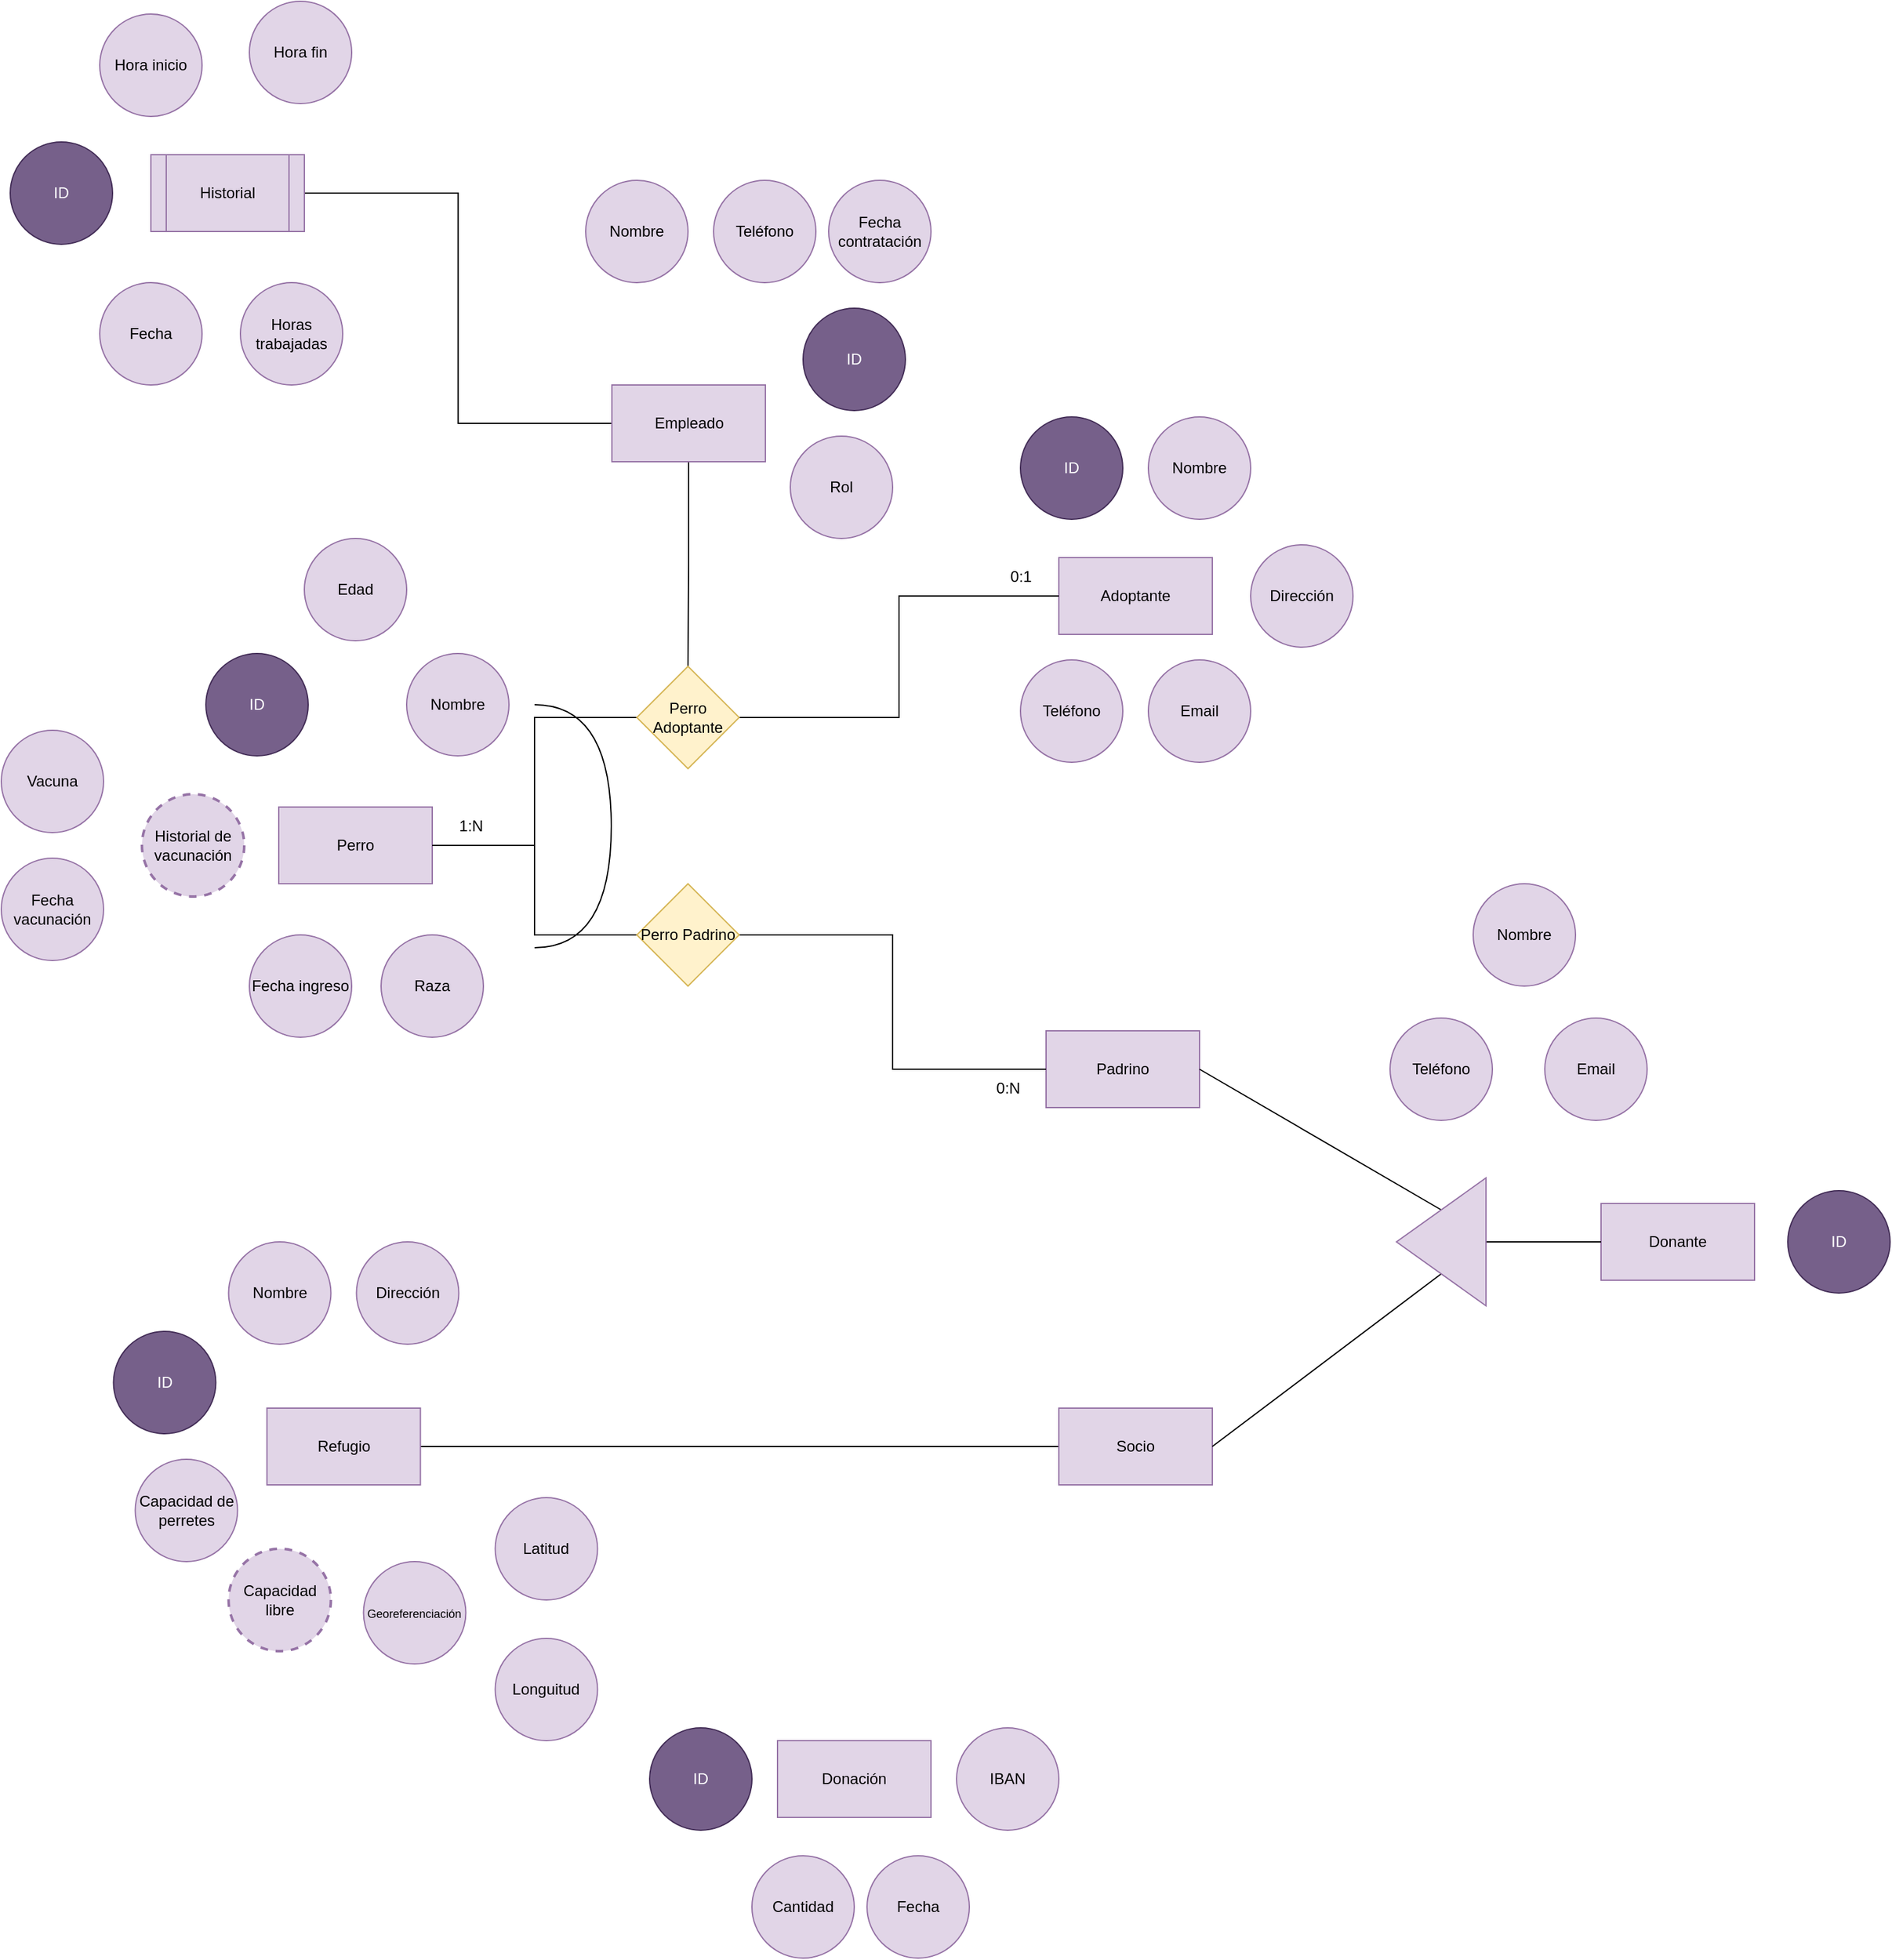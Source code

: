 <mxfile version="24.8.3">
  <diagram name="Página-1" id="VQzYdQzcV9R4RK3oKas_">
    <mxGraphModel dx="2534" dy="2270" grid="1" gridSize="10" guides="1" tooltips="1" connect="1" arrows="1" fold="1" page="1" pageScale="1" pageWidth="827" pageHeight="1169" math="0" shadow="0">
      <root>
        <mxCell id="0" />
        <mxCell id="1" parent="0" />
        <mxCell id="qNfKe5TjE2fFTxoLFytH-12" style="edgeStyle=orthogonalEdgeStyle;rounded=0;orthogonalLoop=1;jettySize=auto;html=1;exitX=1;exitY=0.5;exitDx=0;exitDy=0;entryX=0;entryY=0.5;entryDx=0;entryDy=0;endArrow=none;endFill=0;" edge="1" parent="1" source="Iw8bfR4sa_wHzvGIG2jI-1" target="qNfKe5TjE2fFTxoLFytH-2">
          <mxGeometry relative="1" as="geometry" />
        </mxCell>
        <mxCell id="Iw8bfR4sa_wHzvGIG2jI-1" value="Refugio" style="rounded=0;whiteSpace=wrap;html=1;fillColor=#e1d5e7;strokeColor=#9673a6;" parent="1" vertex="1">
          <mxGeometry x="-609.25" y="730" width="120" height="60" as="geometry" />
        </mxCell>
        <mxCell id="Iw8bfR4sa_wHzvGIG2jI-2" value="Nombre" style="ellipse;whiteSpace=wrap;html=1;aspect=fixed;fillColor=#e1d5e7;strokeColor=#9673a6;" parent="1" vertex="1">
          <mxGeometry x="-639.25" y="600" width="80" height="80" as="geometry" />
        </mxCell>
        <mxCell id="Iw8bfR4sa_wHzvGIG2jI-3" value="ID" style="ellipse;whiteSpace=wrap;html=1;aspect=fixed;fillColor=#76608a;strokeColor=#432D57;fontColor=#ffffff;" parent="1" vertex="1">
          <mxGeometry x="-729.25" y="670" width="80" height="80" as="geometry" />
        </mxCell>
        <mxCell id="Iw8bfR4sa_wHzvGIG2jI-4" value="Dirección" style="ellipse;whiteSpace=wrap;html=1;aspect=fixed;fillColor=#e1d5e7;strokeColor=#9673a6;" parent="1" vertex="1">
          <mxGeometry x="-539.25" y="600" width="80" height="80" as="geometry" />
        </mxCell>
        <mxCell id="Iw8bfR4sa_wHzvGIG2jI-5" value="&lt;font style=&quot;font-size: 9px;&quot;&gt;Georeferenciación&lt;/font&gt;" style="ellipse;whiteSpace=wrap;html=1;aspect=fixed;fillColor=#e1d5e7;strokeColor=#9673a6;" parent="1" vertex="1">
          <mxGeometry x="-533.75" y="850" width="80" height="80" as="geometry" />
        </mxCell>
        <mxCell id="Iw8bfR4sa_wHzvGIG2jI-7" value="Latitud" style="ellipse;whiteSpace=wrap;html=1;aspect=fixed;fillColor=#e1d5e7;strokeColor=#9673a6;" parent="1" vertex="1">
          <mxGeometry x="-430.75" y="800" width="80" height="80" as="geometry" />
        </mxCell>
        <mxCell id="Iw8bfR4sa_wHzvGIG2jI-8" value="Longuitud" style="ellipse;whiteSpace=wrap;html=1;aspect=fixed;fillColor=#e1d5e7;strokeColor=#9673a6;" parent="1" vertex="1">
          <mxGeometry x="-430.75" y="910" width="80" height="80" as="geometry" />
        </mxCell>
        <mxCell id="Iw8bfR4sa_wHzvGIG2jI-9" value="Capacidad de perretes" style="ellipse;whiteSpace=wrap;html=1;aspect=fixed;fillColor=#e1d5e7;strokeColor=#9673a6;" parent="1" vertex="1">
          <mxGeometry x="-712.25" y="770" width="80" height="80" as="geometry" />
        </mxCell>
        <mxCell id="Iw8bfR4sa_wHzvGIG2jI-11" value="Capacidad libre" style="ellipse;whiteSpace=wrap;html=1;aspect=fixed;fillColor=#e1d5e7;strokeColor=#9673a6;dashed=1;strokeWidth=2;" parent="1" vertex="1">
          <mxGeometry x="-639.25" y="840" width="80" height="80" as="geometry" />
        </mxCell>
        <mxCell id="Iw8bfR4sa_wHzvGIG2jI-66" style="edgeStyle=orthogonalEdgeStyle;rounded=0;orthogonalLoop=1;jettySize=auto;html=1;exitX=1;exitY=0.5;exitDx=0;exitDy=0;endArrow=none;endFill=0;" parent="1" source="Iw8bfR4sa_wHzvGIG2jI-12" target="Iw8bfR4sa_wHzvGIG2jI-65" edge="1">
          <mxGeometry relative="1" as="geometry" />
        </mxCell>
        <mxCell id="Iw8bfR4sa_wHzvGIG2jI-12" value="Perro" style="rounded=0;whiteSpace=wrap;html=1;fillColor=#e1d5e7;strokeColor=#9673a6;" parent="1" vertex="1">
          <mxGeometry x="-600" y="260" width="120" height="60" as="geometry" />
        </mxCell>
        <mxCell id="Iw8bfR4sa_wHzvGIG2jI-13" value="ID" style="ellipse;whiteSpace=wrap;html=1;aspect=fixed;fillColor=#76608a;strokeColor=#432D57;fontColor=#ffffff;" parent="1" vertex="1">
          <mxGeometry x="-657" y="140" width="80" height="80" as="geometry" />
        </mxCell>
        <mxCell id="Iw8bfR4sa_wHzvGIG2jI-14" value="Nombre" style="ellipse;whiteSpace=wrap;html=1;aspect=fixed;fillColor=#e1d5e7;strokeColor=#9673a6;" parent="1" vertex="1">
          <mxGeometry x="-500" y="140" width="80" height="80" as="geometry" />
        </mxCell>
        <mxCell id="Iw8bfR4sa_wHzvGIG2jI-15" value="Edad" style="ellipse;whiteSpace=wrap;html=1;aspect=fixed;fillColor=#e1d5e7;strokeColor=#9673a6;" parent="1" vertex="1">
          <mxGeometry x="-580" y="50" width="80" height="80" as="geometry" />
        </mxCell>
        <mxCell id="Iw8bfR4sa_wHzvGIG2jI-16" value="Raza" style="ellipse;whiteSpace=wrap;html=1;aspect=fixed;fillColor=#e1d5e7;strokeColor=#9673a6;" parent="1" vertex="1">
          <mxGeometry x="-520" y="360" width="80" height="80" as="geometry" />
        </mxCell>
        <mxCell id="Iw8bfR4sa_wHzvGIG2jI-17" value="Fecha ingreso" style="ellipse;whiteSpace=wrap;html=1;aspect=fixed;fillColor=#e1d5e7;strokeColor=#9673a6;" parent="1" vertex="1">
          <mxGeometry x="-623" y="360" width="80" height="80" as="geometry" />
        </mxCell>
        <mxCell id="Iw8bfR4sa_wHzvGIG2jI-20" value="Historial de vacunación" style="ellipse;whiteSpace=wrap;html=1;aspect=fixed;fillColor=#e1d5e7;strokeColor=#9673a6;dashed=1;strokeWidth=2;" parent="1" vertex="1">
          <mxGeometry x="-707" y="250" width="80" height="80" as="geometry" />
        </mxCell>
        <mxCell id="Iw8bfR4sa_wHzvGIG2jI-21" value="Fecha vacunación" style="ellipse;whiteSpace=wrap;html=1;aspect=fixed;fillColor=#e1d5e7;strokeColor=#9673a6;" parent="1" vertex="1">
          <mxGeometry x="-817" y="300" width="80" height="80" as="geometry" />
        </mxCell>
        <mxCell id="Iw8bfR4sa_wHzvGIG2jI-22" value="Vacuna" style="ellipse;whiteSpace=wrap;html=1;aspect=fixed;fillColor=#e1d5e7;strokeColor=#9673a6;" parent="1" vertex="1">
          <mxGeometry x="-817" y="200" width="80" height="80" as="geometry" />
        </mxCell>
        <mxCell id="Iw8bfR4sa_wHzvGIG2jI-29" value="Adoptante" style="rounded=0;whiteSpace=wrap;html=1;fillColor=#e1d5e7;strokeColor=#9673a6;" parent="1" vertex="1">
          <mxGeometry x="10" y="65" width="120" height="60" as="geometry" />
        </mxCell>
        <mxCell id="Iw8bfR4sa_wHzvGIG2jI-30" value="ID" style="ellipse;whiteSpace=wrap;html=1;aspect=fixed;fillColor=#76608a;strokeColor=#432D57;fontColor=#ffffff;" parent="1" vertex="1">
          <mxGeometry x="-20" y="-45" width="80" height="80" as="geometry" />
        </mxCell>
        <mxCell id="Iw8bfR4sa_wHzvGIG2jI-31" value="Nombre" style="ellipse;whiteSpace=wrap;html=1;aspect=fixed;fillColor=#e1d5e7;strokeColor=#9673a6;" parent="1" vertex="1">
          <mxGeometry x="80" y="-45" width="80" height="80" as="geometry" />
        </mxCell>
        <mxCell id="Iw8bfR4sa_wHzvGIG2jI-32" value="Dirección" style="ellipse;whiteSpace=wrap;html=1;aspect=fixed;fillColor=#e1d5e7;strokeColor=#9673a6;" parent="1" vertex="1">
          <mxGeometry x="160" y="55" width="80" height="80" as="geometry" />
        </mxCell>
        <mxCell id="Iw8bfR4sa_wHzvGIG2jI-33" value="Teléfono" style="ellipse;whiteSpace=wrap;html=1;aspect=fixed;fillColor=#e1d5e7;strokeColor=#9673a6;strokeWidth=1;" parent="1" vertex="1">
          <mxGeometry x="-20" y="145" width="80" height="80" as="geometry" />
        </mxCell>
        <mxCell id="Iw8bfR4sa_wHzvGIG2jI-34" value="Email" style="ellipse;whiteSpace=wrap;html=1;aspect=fixed;fillColor=#e1d5e7;strokeColor=#9673a6;strokeWidth=1;" parent="1" vertex="1">
          <mxGeometry x="80" y="145" width="80" height="80" as="geometry" />
        </mxCell>
        <mxCell id="qNfKe5TjE2fFTxoLFytH-1" style="edgeStyle=orthogonalEdgeStyle;rounded=0;orthogonalLoop=1;jettySize=auto;html=1;exitX=0.5;exitY=1;exitDx=0;exitDy=0;endArrow=none;endFill=0;" edge="1" parent="1" source="Iw8bfR4sa_wHzvGIG2jI-36" target="Iw8bfR4sa_wHzvGIG2jI-64">
          <mxGeometry relative="1" as="geometry" />
        </mxCell>
        <mxCell id="qNfKe5TjE2fFTxoLFytH-13" style="edgeStyle=orthogonalEdgeStyle;rounded=0;orthogonalLoop=1;jettySize=auto;html=1;exitX=0;exitY=0.5;exitDx=0;exitDy=0;entryX=1;entryY=0.5;entryDx=0;entryDy=0;endArrow=none;endFill=0;" edge="1" parent="1" source="Iw8bfR4sa_wHzvGIG2jI-36" target="Iw8bfR4sa_wHzvGIG2jI-85">
          <mxGeometry relative="1" as="geometry" />
        </mxCell>
        <mxCell id="Iw8bfR4sa_wHzvGIG2jI-36" value="Empleado" style="rounded=0;whiteSpace=wrap;html=1;fillColor=#e1d5e7;strokeColor=#9673a6;" parent="1" vertex="1">
          <mxGeometry x="-339.5" y="-70" width="120" height="60" as="geometry" />
        </mxCell>
        <mxCell id="Iw8bfR4sa_wHzvGIG2jI-39" value="Nombre" style="ellipse;whiteSpace=wrap;html=1;aspect=fixed;fillColor=#e1d5e7;strokeColor=#9673a6;" parent="1" vertex="1">
          <mxGeometry x="-360" y="-230" width="80" height="80" as="geometry" />
        </mxCell>
        <mxCell id="Iw8bfR4sa_wHzvGIG2jI-40" value="ID" style="ellipse;whiteSpace=wrap;html=1;aspect=fixed;fillColor=#76608a;strokeColor=#432D57;fontColor=#ffffff;" parent="1" vertex="1">
          <mxGeometry x="-190" y="-130" width="80" height="80" as="geometry" />
        </mxCell>
        <mxCell id="Iw8bfR4sa_wHzvGIG2jI-41" value="Rol" style="ellipse;whiteSpace=wrap;html=1;aspect=fixed;fillColor=#e1d5e7;strokeColor=#9673a6;" parent="1" vertex="1">
          <mxGeometry x="-200" y="-30" width="80" height="80" as="geometry" />
        </mxCell>
        <mxCell id="Iw8bfR4sa_wHzvGIG2jI-42" value="Fecha contratación" style="ellipse;whiteSpace=wrap;html=1;aspect=fixed;fillColor=#e1d5e7;strokeColor=#9673a6;" parent="1" vertex="1">
          <mxGeometry x="-170" y="-230" width="80" height="80" as="geometry" />
        </mxCell>
        <mxCell id="Iw8bfR4sa_wHzvGIG2jI-49" value="Padrino" style="rounded=0;whiteSpace=wrap;html=1;fillColor=#e1d5e7;strokeColor=#9673a6;" parent="1" vertex="1">
          <mxGeometry y="435" width="120" height="60" as="geometry" />
        </mxCell>
        <mxCell id="Iw8bfR4sa_wHzvGIG2jI-50" value="ID" style="ellipse;whiteSpace=wrap;html=1;aspect=fixed;fillColor=#76608a;strokeColor=#432D57;fontColor=#ffffff;" parent="1" vertex="1">
          <mxGeometry x="580" y="560" width="80" height="80" as="geometry" />
        </mxCell>
        <mxCell id="Iw8bfR4sa_wHzvGIG2jI-51" value="Nombre" style="ellipse;whiteSpace=wrap;html=1;aspect=fixed;fillColor=#e1d5e7;strokeColor=#9673a6;" parent="1" vertex="1">
          <mxGeometry x="334" y="320" width="80" height="80" as="geometry" />
        </mxCell>
        <mxCell id="Iw8bfR4sa_wHzvGIG2jI-58" value="Donación" style="rounded=0;whiteSpace=wrap;html=1;fillColor=#e1d5e7;strokeColor=#9673a6;" parent="1" vertex="1">
          <mxGeometry x="-210" y="990" width="120" height="60" as="geometry" />
        </mxCell>
        <mxCell id="Iw8bfR4sa_wHzvGIG2jI-60" value="ID" style="ellipse;whiteSpace=wrap;html=1;aspect=fixed;fillColor=#76608a;strokeColor=#432D57;fontColor=#ffffff;" parent="1" vertex="1">
          <mxGeometry x="-310" y="980" width="80" height="80" as="geometry" />
        </mxCell>
        <mxCell id="Iw8bfR4sa_wHzvGIG2jI-61" value="Cantidad" style="ellipse;whiteSpace=wrap;html=1;aspect=fixed;fillColor=#e1d5e7;strokeColor=#9673a6;strokeWidth=1;" parent="1" vertex="1">
          <mxGeometry x="-230" y="1080" width="80" height="80" as="geometry" />
        </mxCell>
        <mxCell id="Iw8bfR4sa_wHzvGIG2jI-62" value="Fecha" style="ellipse;whiteSpace=wrap;html=1;aspect=fixed;fillColor=#e1d5e7;strokeColor=#9673a6;" parent="1" vertex="1">
          <mxGeometry x="-140" y="1080" width="80" height="80" as="geometry" />
        </mxCell>
        <mxCell id="Iw8bfR4sa_wHzvGIG2jI-63" value="IBAN" style="ellipse;whiteSpace=wrap;html=1;aspect=fixed;fillColor=#e1d5e7;strokeColor=#9673a6;" parent="1" vertex="1">
          <mxGeometry x="-70" y="980" width="80" height="80" as="geometry" />
        </mxCell>
        <mxCell id="Iw8bfR4sa_wHzvGIG2jI-67" style="edgeStyle=orthogonalEdgeStyle;rounded=0;orthogonalLoop=1;jettySize=auto;html=1;exitX=1;exitY=0.5;exitDx=0;exitDy=0;entryX=0;entryY=0.5;entryDx=0;entryDy=0;endArrow=none;endFill=0;" parent="1" source="Iw8bfR4sa_wHzvGIG2jI-64" target="Iw8bfR4sa_wHzvGIG2jI-29" edge="1">
          <mxGeometry relative="1" as="geometry">
            <mxPoint x="-174" y="190" as="sourcePoint" />
          </mxGeometry>
        </mxCell>
        <mxCell id="Iw8bfR4sa_wHzvGIG2jI-68" style="edgeStyle=orthogonalEdgeStyle;rounded=0;orthogonalLoop=1;jettySize=auto;html=1;exitX=0;exitY=0.5;exitDx=0;exitDy=0;entryX=1;entryY=0.5;entryDx=0;entryDy=0;endArrow=none;endFill=0;" parent="1" source="Iw8bfR4sa_wHzvGIG2jI-64" target="Iw8bfR4sa_wHzvGIG2jI-12" edge="1">
          <mxGeometry relative="1" as="geometry" />
        </mxCell>
        <mxCell id="Iw8bfR4sa_wHzvGIG2jI-64" value="Perro Adoptante" style="rhombus;whiteSpace=wrap;html=1;fillColor=#fff2cc;strokeColor=#d6b656;" parent="1" vertex="1">
          <mxGeometry x="-320" y="150" width="80" height="80" as="geometry" />
        </mxCell>
        <mxCell id="Iw8bfR4sa_wHzvGIG2jI-73" style="edgeStyle=orthogonalEdgeStyle;rounded=0;orthogonalLoop=1;jettySize=auto;html=1;exitX=1;exitY=0.5;exitDx=0;exitDy=0;entryX=0;entryY=0.5;entryDx=0;entryDy=0;endArrow=none;endFill=0;" parent="1" source="Iw8bfR4sa_wHzvGIG2jI-65" target="Iw8bfR4sa_wHzvGIG2jI-49" edge="1">
          <mxGeometry relative="1" as="geometry">
            <mxPoint x="-174" y="360" as="sourcePoint" />
          </mxGeometry>
        </mxCell>
        <mxCell id="Iw8bfR4sa_wHzvGIG2jI-65" value="Perro Padrino" style="rhombus;whiteSpace=wrap;html=1;fillColor=#fff2cc;strokeColor=#d6b656;" parent="1" vertex="1">
          <mxGeometry x="-320" y="320" width="80" height="80" as="geometry" />
        </mxCell>
        <mxCell id="Iw8bfR4sa_wHzvGIG2jI-69" value="1:N" style="text;html=1;align=center;verticalAlign=middle;resizable=0;points=[];autosize=1;strokeColor=none;fillColor=none;" parent="1" vertex="1">
          <mxGeometry x="-470" y="260" width="40" height="30" as="geometry" />
        </mxCell>
        <mxCell id="Iw8bfR4sa_wHzvGIG2jI-70" value="0:1" style="text;html=1;align=center;verticalAlign=middle;resizable=0;points=[];autosize=1;strokeColor=none;fillColor=none;" parent="1" vertex="1">
          <mxGeometry x="-40" y="65" width="40" height="30" as="geometry" />
        </mxCell>
        <mxCell id="Iw8bfR4sa_wHzvGIG2jI-75" value="" style="endArrow=none;html=1;rounded=0;edgeStyle=orthogonalEdgeStyle;curved=1;" parent="1" edge="1">
          <mxGeometry width="50" height="50" relative="1" as="geometry">
            <mxPoint x="-400" y="370" as="sourcePoint" />
            <mxPoint x="-400" y="180" as="targetPoint" />
            <Array as="points">
              <mxPoint x="-340" y="370" />
              <mxPoint x="-340" y="180" />
            </Array>
          </mxGeometry>
        </mxCell>
        <mxCell id="Iw8bfR4sa_wHzvGIG2jI-76" value="0:N" style="text;html=1;align=center;verticalAlign=middle;resizable=0;points=[];autosize=1;strokeColor=none;fillColor=none;" parent="1" vertex="1">
          <mxGeometry x="-50" y="465" width="40" height="30" as="geometry" />
        </mxCell>
        <mxCell id="Iw8bfR4sa_wHzvGIG2jI-79" value="Fecha" style="ellipse;whiteSpace=wrap;html=1;aspect=fixed;fillColor=#e1d5e7;strokeColor=#9673a6;" parent="1" vertex="1">
          <mxGeometry x="-740" y="-150" width="80" height="80" as="geometry" />
        </mxCell>
        <mxCell id="Iw8bfR4sa_wHzvGIG2jI-80" value="Hora inicio" style="ellipse;whiteSpace=wrap;html=1;aspect=fixed;fillColor=#e1d5e7;strokeColor=#9673a6;" parent="1" vertex="1">
          <mxGeometry x="-740" y="-360" width="80" height="80" as="geometry" />
        </mxCell>
        <mxCell id="Iw8bfR4sa_wHzvGIG2jI-81" value="Hora fin" style="ellipse;whiteSpace=wrap;html=1;aspect=fixed;fillColor=#e1d5e7;strokeColor=#9673a6;" parent="1" vertex="1">
          <mxGeometry x="-623" y="-370" width="80" height="80" as="geometry" />
        </mxCell>
        <mxCell id="Iw8bfR4sa_wHzvGIG2jI-82" value="Horas trabajadas" style="ellipse;whiteSpace=wrap;html=1;aspect=fixed;fillColor=#e1d5e7;strokeColor=#9673a6;" parent="1" vertex="1">
          <mxGeometry x="-630" y="-150" width="80" height="80" as="geometry" />
        </mxCell>
        <mxCell id="Iw8bfR4sa_wHzvGIG2jI-83" value="ID" style="ellipse;whiteSpace=wrap;html=1;aspect=fixed;fillColor=#76608a;strokeColor=#432D57;fontColor=#ffffff;" parent="1" vertex="1">
          <mxGeometry x="-810" y="-260" width="80" height="80" as="geometry" />
        </mxCell>
        <mxCell id="Iw8bfR4sa_wHzvGIG2jI-85" value="Historial" style="shape=process;whiteSpace=wrap;html=1;backgroundOutline=1;fillColor=#e1d5e7;strokeColor=#9673a6;" parent="1" vertex="1">
          <mxGeometry x="-700" y="-250" width="120" height="60" as="geometry" />
        </mxCell>
        <mxCell id="Iw8bfR4sa_wHzvGIG2jI-97" value="Teléfono" style="ellipse;whiteSpace=wrap;html=1;aspect=fixed;fillColor=#e1d5e7;strokeColor=#9673a6;strokeWidth=1;" parent="1" vertex="1">
          <mxGeometry x="-260" y="-230" width="80" height="80" as="geometry" />
        </mxCell>
        <mxCell id="qNfKe5TjE2fFTxoLFytH-2" value="Socio" style="rounded=0;whiteSpace=wrap;html=1;fillColor=#e1d5e7;strokeColor=#9673a6;" vertex="1" parent="1">
          <mxGeometry x="10" y="730" width="120" height="60" as="geometry" />
        </mxCell>
        <mxCell id="qNfKe5TjE2fFTxoLFytH-3" value="Donante" style="rounded=0;whiteSpace=wrap;html=1;fillColor=#e1d5e7;strokeColor=#9673a6;" vertex="1" parent="1">
          <mxGeometry x="434" y="570" width="120" height="60" as="geometry" />
        </mxCell>
        <mxCell id="qNfKe5TjE2fFTxoLFytH-5" style="edgeStyle=orthogonalEdgeStyle;rounded=0;orthogonalLoop=1;jettySize=auto;html=1;exitX=0;exitY=0.5;exitDx=0;exitDy=0;entryX=0;entryY=0.5;entryDx=0;entryDy=0;endArrow=none;endFill=0;" edge="1" parent="1" source="qNfKe5TjE2fFTxoLFytH-4" target="qNfKe5TjE2fFTxoLFytH-3">
          <mxGeometry relative="1" as="geometry" />
        </mxCell>
        <mxCell id="qNfKe5TjE2fFTxoLFytH-6" style="rounded=0;orthogonalLoop=1;jettySize=auto;html=1;exitX=0.5;exitY=1;exitDx=0;exitDy=0;entryX=1;entryY=0.5;entryDx=0;entryDy=0;endArrow=none;endFill=0;" edge="1" parent="1" source="qNfKe5TjE2fFTxoLFytH-4" target="Iw8bfR4sa_wHzvGIG2jI-49">
          <mxGeometry relative="1" as="geometry" />
        </mxCell>
        <mxCell id="qNfKe5TjE2fFTxoLFytH-7" style="rounded=0;orthogonalLoop=1;jettySize=auto;html=1;exitX=0.5;exitY=0;exitDx=0;exitDy=0;entryX=1;entryY=0.5;entryDx=0;entryDy=0;endArrow=none;endFill=0;" edge="1" parent="1" source="qNfKe5TjE2fFTxoLFytH-4" target="qNfKe5TjE2fFTxoLFytH-2">
          <mxGeometry relative="1" as="geometry" />
        </mxCell>
        <mxCell id="qNfKe5TjE2fFTxoLFytH-4" value="" style="triangle;whiteSpace=wrap;html=1;rotation=-180;fillColor=#e1d5e7;strokeColor=#9673a6;" vertex="1" parent="1">
          <mxGeometry x="274" y="550" width="70" height="100" as="geometry" />
        </mxCell>
        <mxCell id="qNfKe5TjE2fFTxoLFytH-10" value="Teléfono" style="ellipse;whiteSpace=wrap;html=1;aspect=fixed;fillColor=#e1d5e7;strokeColor=#9673a6;strokeWidth=1;" vertex="1" parent="1">
          <mxGeometry x="269" y="425" width="80" height="80" as="geometry" />
        </mxCell>
        <mxCell id="qNfKe5TjE2fFTxoLFytH-11" value="Email" style="ellipse;whiteSpace=wrap;html=1;aspect=fixed;fillColor=#e1d5e7;strokeColor=#9673a6;strokeWidth=1;" vertex="1" parent="1">
          <mxGeometry x="390" y="425" width="80" height="80" as="geometry" />
        </mxCell>
      </root>
    </mxGraphModel>
  </diagram>
</mxfile>
